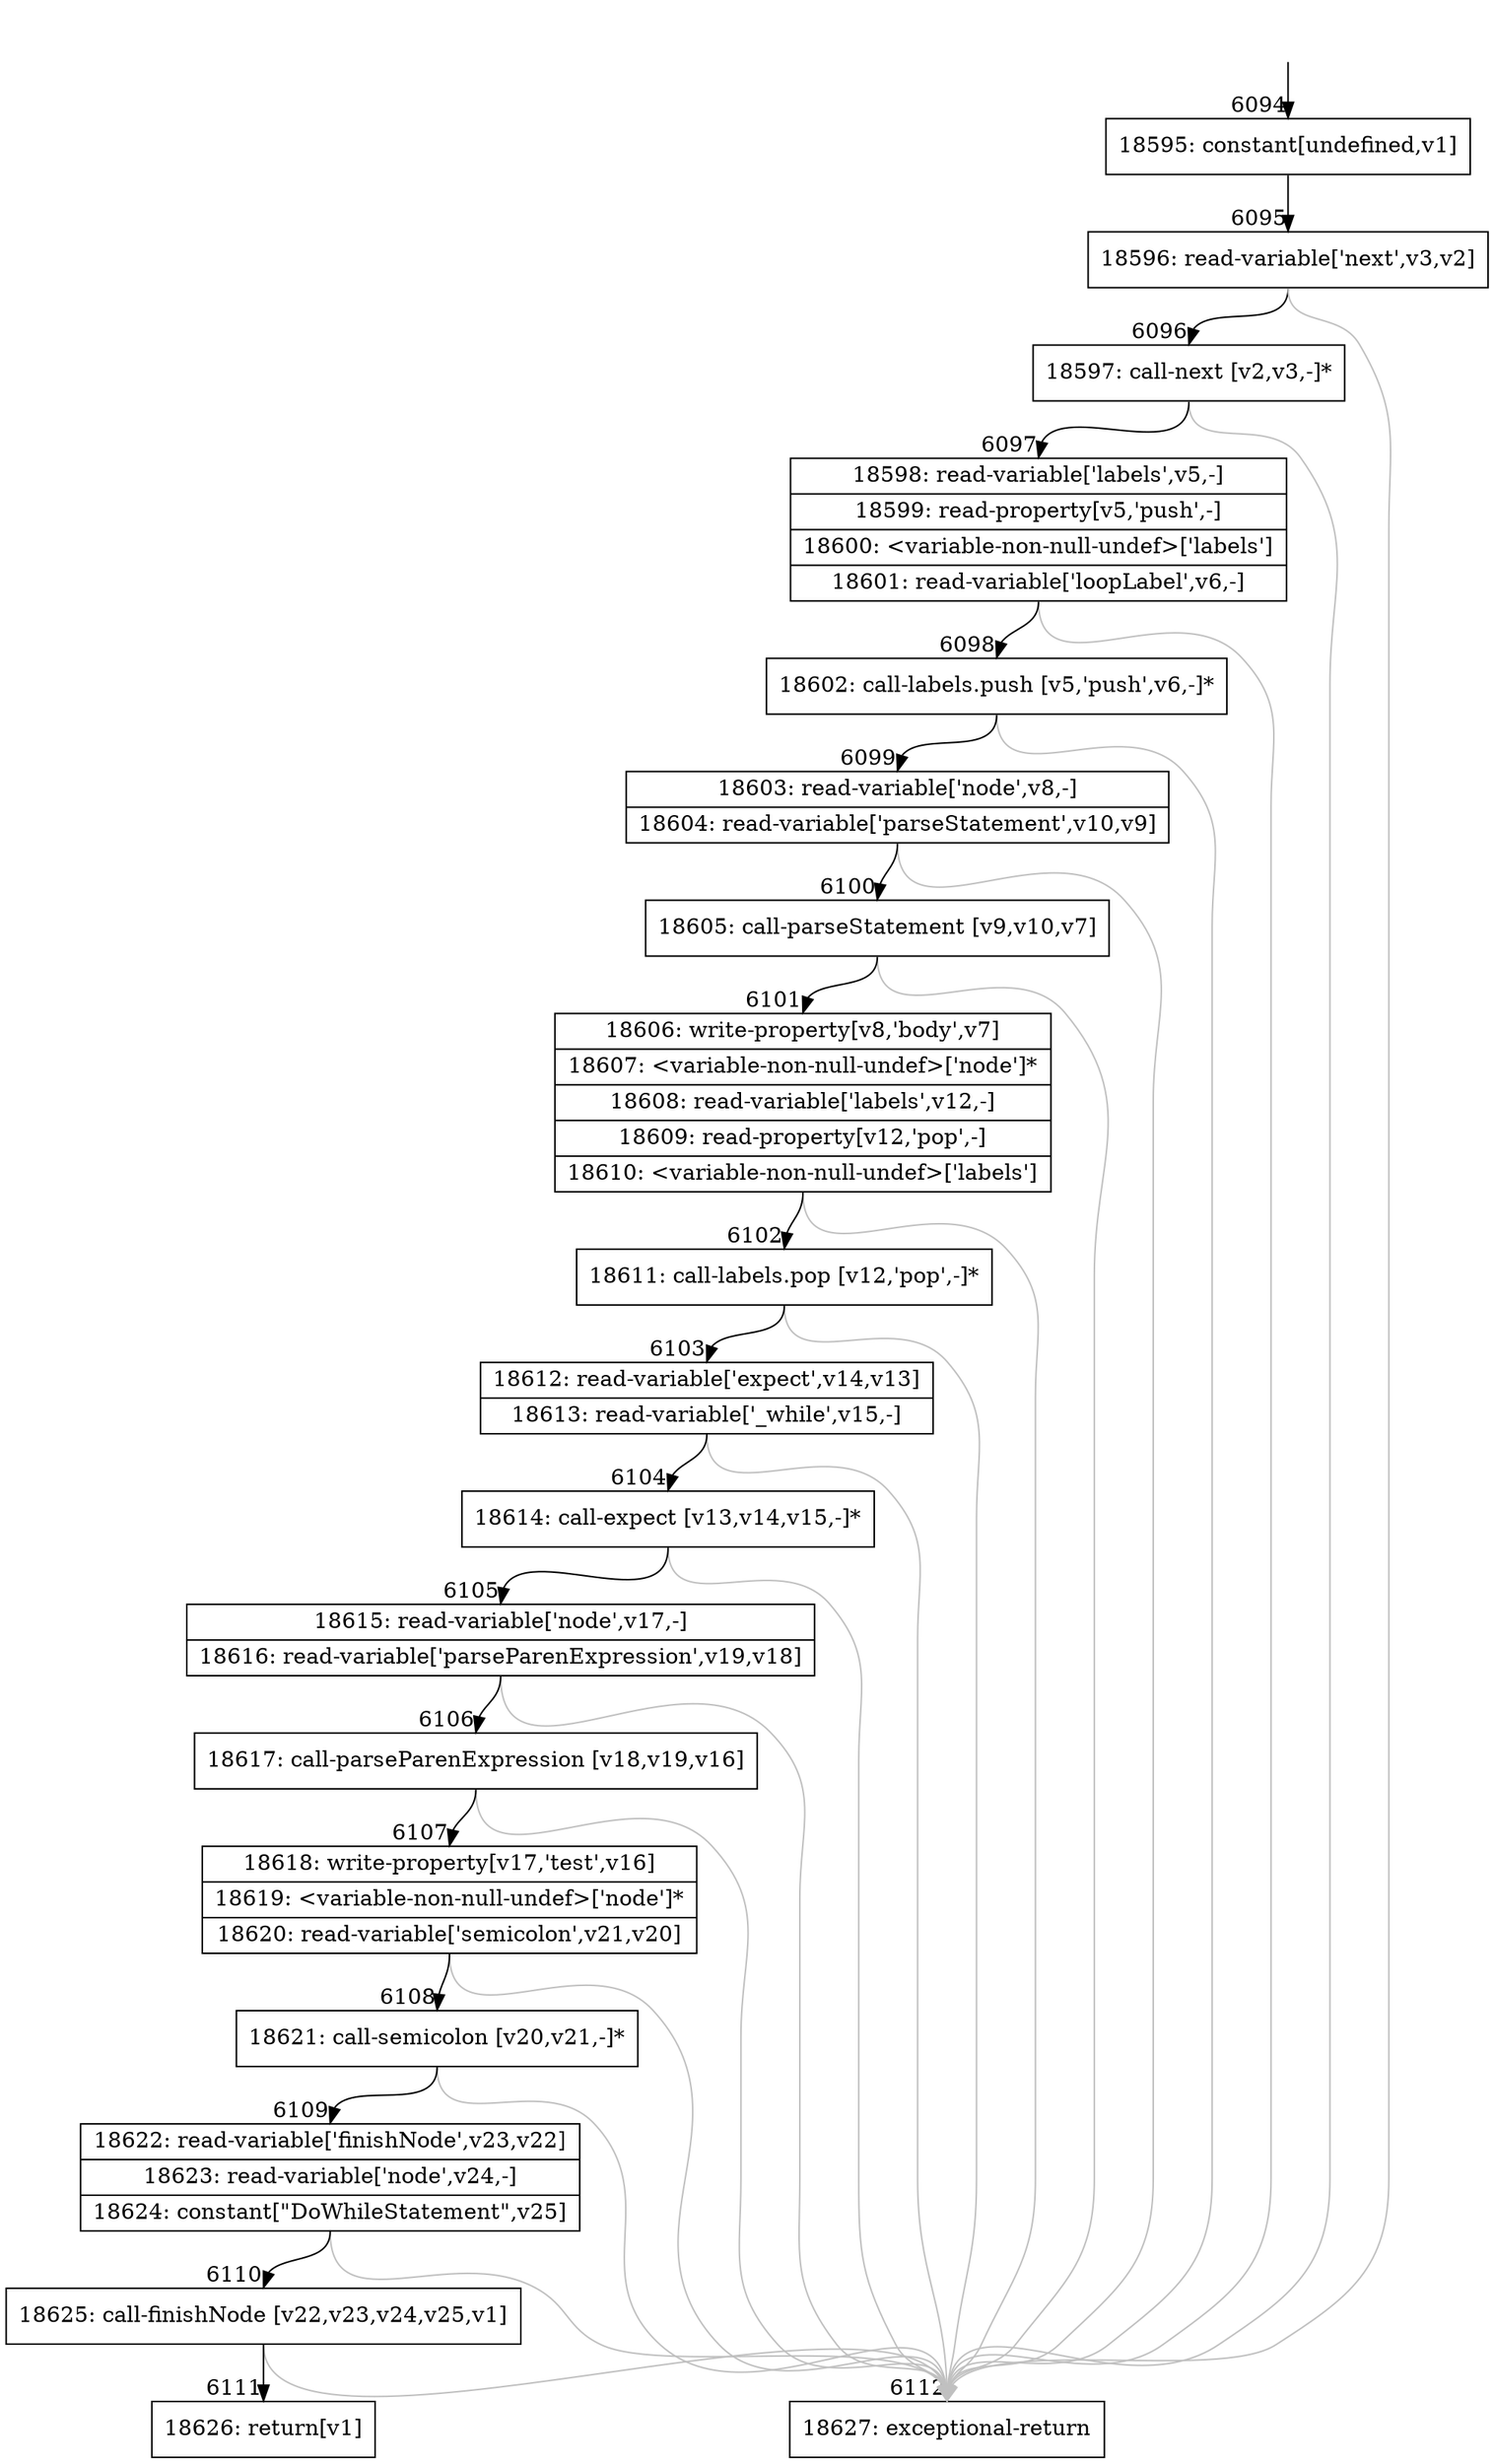digraph {
rankdir="TD"
BB_entry351[shape=none,label=""];
BB_entry351 -> BB6094 [tailport=s, headport=n, headlabel="    6094"]
BB6094 [shape=record label="{18595: constant[undefined,v1]}" ] 
BB6094 -> BB6095 [tailport=s, headport=n, headlabel="      6095"]
BB6095 [shape=record label="{18596: read-variable['next',v3,v2]}" ] 
BB6095 -> BB6096 [tailport=s, headport=n, headlabel="      6096"]
BB6095 -> BB6112 [tailport=s, headport=n, color=gray, headlabel="      6112"]
BB6096 [shape=record label="{18597: call-next [v2,v3,-]*}" ] 
BB6096 -> BB6097 [tailport=s, headport=n, headlabel="      6097"]
BB6096 -> BB6112 [tailport=s, headport=n, color=gray]
BB6097 [shape=record label="{18598: read-variable['labels',v5,-]|18599: read-property[v5,'push',-]|18600: \<variable-non-null-undef\>['labels']|18601: read-variable['loopLabel',v6,-]}" ] 
BB6097 -> BB6098 [tailport=s, headport=n, headlabel="      6098"]
BB6097 -> BB6112 [tailport=s, headport=n, color=gray]
BB6098 [shape=record label="{18602: call-labels.push [v5,'push',v6,-]*}" ] 
BB6098 -> BB6099 [tailport=s, headport=n, headlabel="      6099"]
BB6098 -> BB6112 [tailport=s, headport=n, color=gray]
BB6099 [shape=record label="{18603: read-variable['node',v8,-]|18604: read-variable['parseStatement',v10,v9]}" ] 
BB6099 -> BB6100 [tailport=s, headport=n, headlabel="      6100"]
BB6099 -> BB6112 [tailport=s, headport=n, color=gray]
BB6100 [shape=record label="{18605: call-parseStatement [v9,v10,v7]}" ] 
BB6100 -> BB6101 [tailport=s, headport=n, headlabel="      6101"]
BB6100 -> BB6112 [tailport=s, headport=n, color=gray]
BB6101 [shape=record label="{18606: write-property[v8,'body',v7]|18607: \<variable-non-null-undef\>['node']*|18608: read-variable['labels',v12,-]|18609: read-property[v12,'pop',-]|18610: \<variable-non-null-undef\>['labels']}" ] 
BB6101 -> BB6102 [tailport=s, headport=n, headlabel="      6102"]
BB6101 -> BB6112 [tailport=s, headport=n, color=gray]
BB6102 [shape=record label="{18611: call-labels.pop [v12,'pop',-]*}" ] 
BB6102 -> BB6103 [tailport=s, headport=n, headlabel="      6103"]
BB6102 -> BB6112 [tailport=s, headport=n, color=gray]
BB6103 [shape=record label="{18612: read-variable['expect',v14,v13]|18613: read-variable['_while',v15,-]}" ] 
BB6103 -> BB6104 [tailport=s, headport=n, headlabel="      6104"]
BB6103 -> BB6112 [tailport=s, headport=n, color=gray]
BB6104 [shape=record label="{18614: call-expect [v13,v14,v15,-]*}" ] 
BB6104 -> BB6105 [tailport=s, headport=n, headlabel="      6105"]
BB6104 -> BB6112 [tailport=s, headport=n, color=gray]
BB6105 [shape=record label="{18615: read-variable['node',v17,-]|18616: read-variable['parseParenExpression',v19,v18]}" ] 
BB6105 -> BB6106 [tailport=s, headport=n, headlabel="      6106"]
BB6105 -> BB6112 [tailport=s, headport=n, color=gray]
BB6106 [shape=record label="{18617: call-parseParenExpression [v18,v19,v16]}" ] 
BB6106 -> BB6107 [tailport=s, headport=n, headlabel="      6107"]
BB6106 -> BB6112 [tailport=s, headport=n, color=gray]
BB6107 [shape=record label="{18618: write-property[v17,'test',v16]|18619: \<variable-non-null-undef\>['node']*|18620: read-variable['semicolon',v21,v20]}" ] 
BB6107 -> BB6108 [tailport=s, headport=n, headlabel="      6108"]
BB6107 -> BB6112 [tailport=s, headport=n, color=gray]
BB6108 [shape=record label="{18621: call-semicolon [v20,v21,-]*}" ] 
BB6108 -> BB6109 [tailport=s, headport=n, headlabel="      6109"]
BB6108 -> BB6112 [tailport=s, headport=n, color=gray]
BB6109 [shape=record label="{18622: read-variable['finishNode',v23,v22]|18623: read-variable['node',v24,-]|18624: constant[\"DoWhileStatement\",v25]}" ] 
BB6109 -> BB6110 [tailport=s, headport=n, headlabel="      6110"]
BB6109 -> BB6112 [tailport=s, headport=n, color=gray]
BB6110 [shape=record label="{18625: call-finishNode [v22,v23,v24,v25,v1]}" ] 
BB6110 -> BB6111 [tailport=s, headport=n, headlabel="      6111"]
BB6110 -> BB6112 [tailport=s, headport=n, color=gray]
BB6111 [shape=record label="{18626: return[v1]}" ] 
BB6112 [shape=record label="{18627: exceptional-return}" ] 
//#$~ 6100
}
